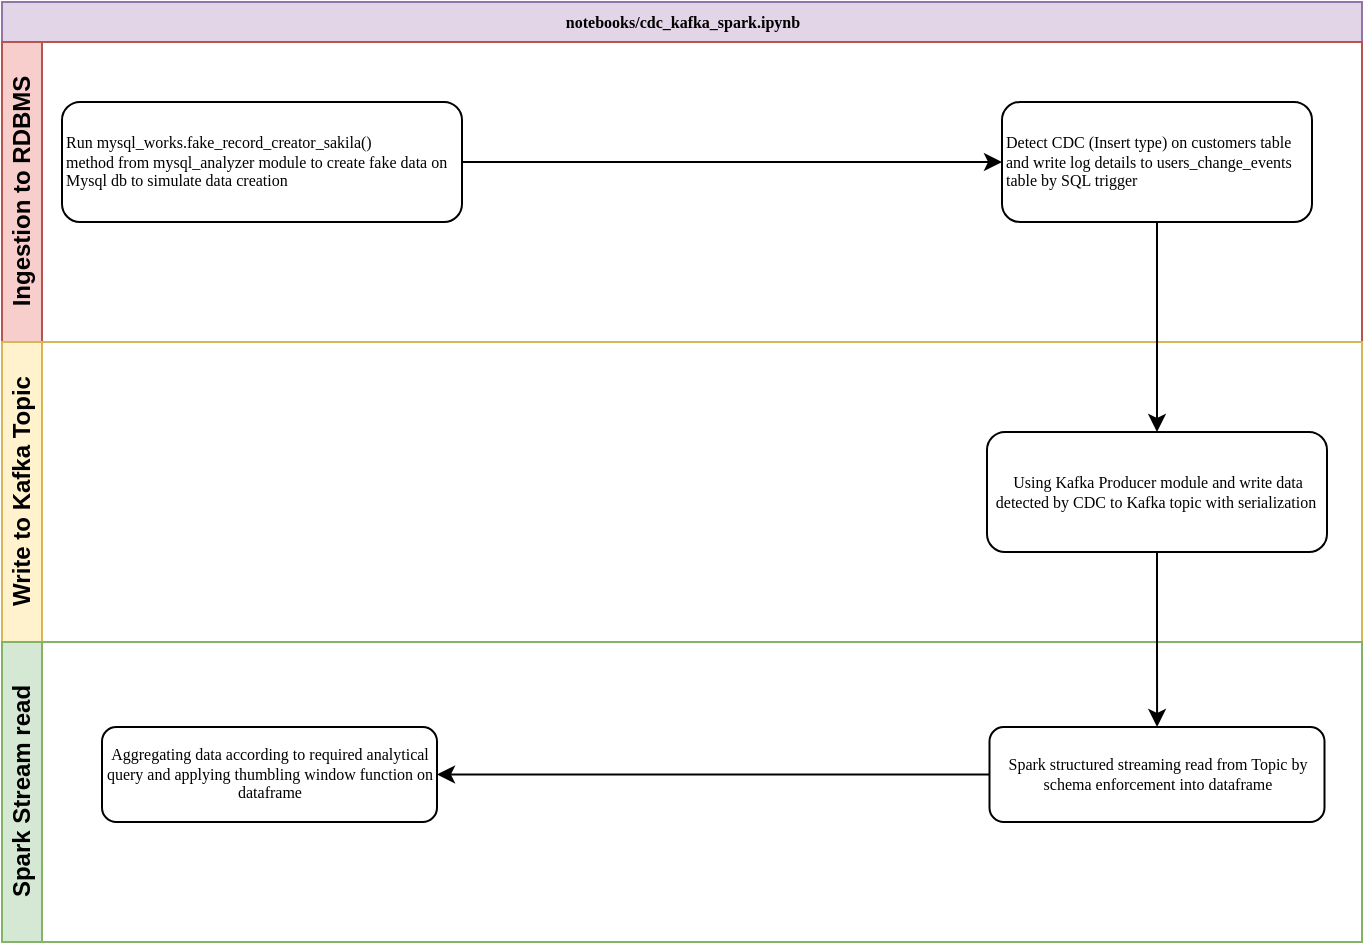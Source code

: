 <mxfile version="24.2.5" type="device">
  <diagram name="Page-1" id="c7488fd3-1785-93aa-aadb-54a6760d102a">
    <mxGraphModel dx="989" dy="582" grid="1" gridSize="10" guides="1" tooltips="1" connect="1" arrows="1" fold="1" page="1" pageScale="1" pageWidth="1100" pageHeight="850" background="none" math="0" shadow="0">
      <root>
        <mxCell id="0" />
        <mxCell id="1" parent="0" />
        <mxCell id="2b4e8129b02d487f-1" value="notebooks/cdc_kafka_spark.ipynb" style="swimlane;html=1;childLayout=stackLayout;horizontal=1;startSize=20;horizontalStack=0;rounded=0;shadow=0;labelBackgroundColor=none;strokeWidth=1;fontFamily=Verdana;fontSize=8;align=center;fillColor=#e1d5e7;strokeColor=#9673a6;" parent="1" vertex="1">
          <mxGeometry x="180" y="70" width="680" height="470" as="geometry" />
        </mxCell>
        <mxCell id="2b4e8129b02d487f-2" value="Ingestion to RDBMS" style="swimlane;html=1;startSize=20;horizontal=0;fillColor=#f8cecc;strokeColor=#b85450;" parent="2b4e8129b02d487f-1" vertex="1">
          <mxGeometry y="20" width="680" height="150" as="geometry" />
        </mxCell>
        <mxCell id="tdiZiFCfoBnyN8k7CQTj-2" value="" style="edgeStyle=orthogonalEdgeStyle;rounded=0;orthogonalLoop=1;jettySize=auto;html=1;" edge="1" parent="2b4e8129b02d487f-2" source="2b4e8129b02d487f-6" target="tdiZiFCfoBnyN8k7CQTj-1">
          <mxGeometry relative="1" as="geometry" />
        </mxCell>
        <mxCell id="2b4e8129b02d487f-6" value="Run mysql_works.fake_record_creator_sakila()&lt;br&gt;method from mysql_analyzer module to create fake data on Mysql db to simulate data creation" style="rounded=1;whiteSpace=wrap;html=1;shadow=0;labelBackgroundColor=none;strokeWidth=1;fontFamily=Verdana;fontSize=8;align=left;" parent="2b4e8129b02d487f-2" vertex="1">
          <mxGeometry x="30" y="30" width="200" height="60" as="geometry" />
        </mxCell>
        <mxCell id="tdiZiFCfoBnyN8k7CQTj-1" value="Detect CDC (Insert type) on customers table and write log details to users_change_events table by SQL trigger" style="rounded=1;whiteSpace=wrap;html=1;shadow=0;labelBackgroundColor=none;strokeWidth=1;fontFamily=Verdana;fontSize=8;align=left;" vertex="1" parent="2b4e8129b02d487f-2">
          <mxGeometry x="500" y="30" width="155" height="60" as="geometry" />
        </mxCell>
        <mxCell id="2b4e8129b02d487f-3" value="Write to Kafka Topic" style="swimlane;html=1;startSize=20;horizontal=0;fillColor=#fff2cc;strokeColor=#d6b656;" parent="2b4e8129b02d487f-1" vertex="1">
          <mxGeometry y="170" width="680" height="150" as="geometry" />
        </mxCell>
        <mxCell id="tdiZiFCfoBnyN8k7CQTj-5" value="Using Kafka Producer module and write data detected by CDC to Kafka topic with serialization&amp;nbsp;" style="rounded=1;whiteSpace=wrap;html=1;shadow=0;labelBackgroundColor=none;strokeWidth=1;fontFamily=Verdana;fontSize=8;align=center;" vertex="1" parent="2b4e8129b02d487f-3">
          <mxGeometry x="492.5" y="45" width="170" height="60" as="geometry" />
        </mxCell>
        <mxCell id="2b4e8129b02d487f-4" value="Spark Stream read" style="swimlane;html=1;startSize=20;horizontal=0;fillColor=#d5e8d4;strokeColor=#82b366;" parent="2b4e8129b02d487f-1" vertex="1">
          <mxGeometry y="320" width="680" height="150" as="geometry" />
        </mxCell>
        <mxCell id="tdiZiFCfoBnyN8k7CQTj-9" value="" style="edgeStyle=orthogonalEdgeStyle;rounded=0;orthogonalLoop=1;jettySize=auto;html=1;" edge="1" parent="2b4e8129b02d487f-4" source="2b4e8129b02d487f-12" target="tdiZiFCfoBnyN8k7CQTj-8">
          <mxGeometry relative="1" as="geometry" />
        </mxCell>
        <mxCell id="2b4e8129b02d487f-12" value="Spark structured streaming read from Topic by schema enforcement into dataframe" style="rounded=1;whiteSpace=wrap;html=1;shadow=0;labelBackgroundColor=none;strokeWidth=1;fontFamily=Verdana;fontSize=8;align=center;" parent="2b4e8129b02d487f-4" vertex="1">
          <mxGeometry x="493.75" y="42.5" width="167.5" height="47.5" as="geometry" />
        </mxCell>
        <mxCell id="tdiZiFCfoBnyN8k7CQTj-8" value="Aggregating data according to required analytical query and applying thumbling window function on dataframe" style="rounded=1;whiteSpace=wrap;html=1;shadow=0;labelBackgroundColor=none;strokeWidth=1;fontFamily=Verdana;fontSize=8;align=center;" vertex="1" parent="2b4e8129b02d487f-4">
          <mxGeometry x="50" y="42.5" width="167.5" height="47.5" as="geometry" />
        </mxCell>
        <mxCell id="tdiZiFCfoBnyN8k7CQTj-6" value="" style="edgeStyle=orthogonalEdgeStyle;rounded=0;orthogonalLoop=1;jettySize=auto;html=1;" edge="1" parent="2b4e8129b02d487f-1" source="tdiZiFCfoBnyN8k7CQTj-1" target="tdiZiFCfoBnyN8k7CQTj-5">
          <mxGeometry relative="1" as="geometry" />
        </mxCell>
        <mxCell id="tdiZiFCfoBnyN8k7CQTj-7" value="" style="edgeStyle=orthogonalEdgeStyle;rounded=0;orthogonalLoop=1;jettySize=auto;html=1;" edge="1" parent="2b4e8129b02d487f-1" source="tdiZiFCfoBnyN8k7CQTj-5" target="2b4e8129b02d487f-12">
          <mxGeometry relative="1" as="geometry" />
        </mxCell>
      </root>
    </mxGraphModel>
  </diagram>
</mxfile>
